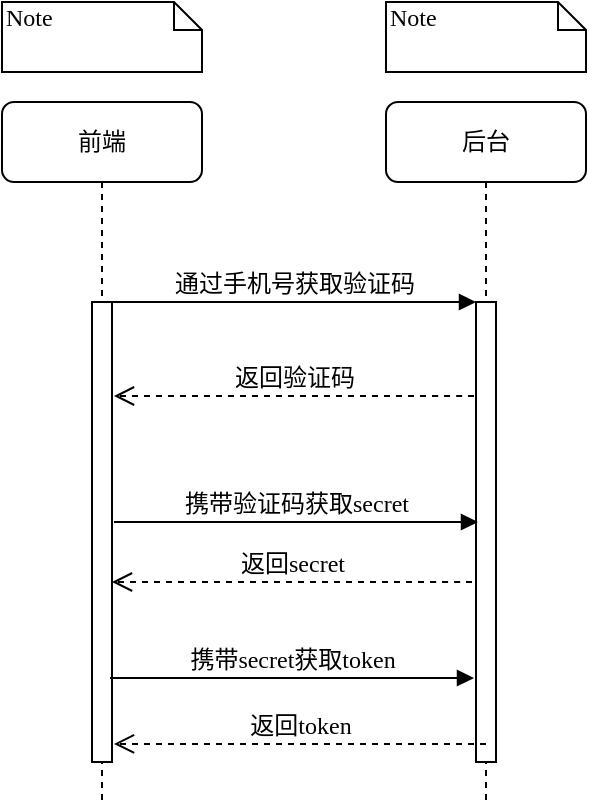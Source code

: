 <mxfile version="14.7.4" type="github">
  <diagram name="Page-1" id="13e1069c-82ec-6db2-03f1-153e76fe0fe0">
    <mxGraphModel dx="1133" dy="811" grid="1" gridSize="10" guides="1" tooltips="1" connect="1" arrows="1" fold="1" page="1" pageScale="1" pageWidth="1100" pageHeight="850" background="none" math="0" shadow="0">
      <root>
        <mxCell id="0" />
        <mxCell id="1" parent="0" />
        <mxCell id="7baba1c4bc27f4b0-2" value="后台" style="shape=umlLifeline;perimeter=lifelinePerimeter;whiteSpace=wrap;html=1;container=1;collapsible=0;recursiveResize=0;outlineConnect=0;rounded=1;shadow=0;comic=0;labelBackgroundColor=none;strokeWidth=1;fontFamily=Verdana;fontSize=12;align=center;" parent="1" vertex="1">
          <mxGeometry x="262" y="80" width="100" height="350" as="geometry" />
        </mxCell>
        <mxCell id="7baba1c4bc27f4b0-10" value="" style="html=1;points=[];perimeter=orthogonalPerimeter;rounded=0;shadow=0;comic=0;labelBackgroundColor=none;strokeWidth=1;fontFamily=Verdana;fontSize=12;align=center;" parent="7baba1c4bc27f4b0-2" vertex="1">
          <mxGeometry x="45" y="100" width="10" height="230" as="geometry" />
        </mxCell>
        <mxCell id="7baba1c4bc27f4b0-8" value="前端" style="shape=umlLifeline;perimeter=lifelinePerimeter;whiteSpace=wrap;html=1;container=1;collapsible=0;recursiveResize=0;outlineConnect=0;rounded=1;shadow=0;comic=0;labelBackgroundColor=none;strokeWidth=1;fontFamily=Verdana;fontSize=12;align=center;" parent="1" vertex="1">
          <mxGeometry x="70" y="80" width="100" height="350" as="geometry" />
        </mxCell>
        <mxCell id="7baba1c4bc27f4b0-9" value="" style="html=1;points=[];perimeter=orthogonalPerimeter;rounded=0;shadow=0;comic=0;labelBackgroundColor=none;strokeWidth=1;fontFamily=Verdana;fontSize=12;align=center;" parent="7baba1c4bc27f4b0-8" vertex="1">
          <mxGeometry x="45" y="100" width="10" height="230" as="geometry" />
        </mxCell>
        <mxCell id="7baba1c4bc27f4b0-21" value="返回验证码" style="html=1;verticalAlign=bottom;endArrow=open;dashed=1;endSize=8;labelBackgroundColor=none;fontFamily=Verdana;fontSize=12;edgeStyle=elbowEdgeStyle;elbow=vertical;" parent="1" edge="1">
          <mxGeometry relative="1" as="geometry">
            <mxPoint x="126" y="227" as="targetPoint" />
            <Array as="points">
              <mxPoint x="296" y="227" />
              <mxPoint x="710" y="237" />
              <mxPoint x="740" y="237" />
            </Array>
            <mxPoint x="306" y="227" as="sourcePoint" />
          </mxGeometry>
        </mxCell>
        <mxCell id="7baba1c4bc27f4b0-11" value="通过手机号获取验证码" style="html=1;verticalAlign=bottom;endArrow=block;entryX=0;entryY=0;labelBackgroundColor=none;fontFamily=Verdana;fontSize=12;edgeStyle=elbowEdgeStyle;elbow=vertical;" parent="1" source="7baba1c4bc27f4b0-9" target="7baba1c4bc27f4b0-10" edge="1">
          <mxGeometry relative="1" as="geometry">
            <mxPoint x="220" y="190" as="sourcePoint" />
          </mxGeometry>
        </mxCell>
        <mxCell id="7baba1c4bc27f4b0-40" value="Note" style="shape=note;whiteSpace=wrap;html=1;size=14;verticalAlign=top;align=left;spacingTop=-6;rounded=0;shadow=0;comic=0;labelBackgroundColor=none;strokeWidth=1;fontFamily=Verdana;fontSize=12" parent="1" vertex="1">
          <mxGeometry x="70" y="30" width="100" height="35" as="geometry" />
        </mxCell>
        <mxCell id="7baba1c4bc27f4b0-41" value="Note" style="shape=note;whiteSpace=wrap;html=1;size=14;verticalAlign=top;align=left;spacingTop=-6;rounded=0;shadow=0;comic=0;labelBackgroundColor=none;strokeWidth=1;fontFamily=Verdana;fontSize=12" parent="1" vertex="1">
          <mxGeometry x="262" y="30" width="100" height="35" as="geometry" />
        </mxCell>
        <mxCell id="KRUJ01qj79NDGV3v-skp-1" value="携带验证码获取secret" style="html=1;verticalAlign=bottom;endArrow=block;entryX=0;entryY=0;labelBackgroundColor=none;fontFamily=Verdana;fontSize=12;edgeStyle=elbowEdgeStyle;elbow=horizontal;" edge="1" parent="1">
          <mxGeometry relative="1" as="geometry">
            <mxPoint x="126" y="290" as="sourcePoint" />
            <mxPoint x="308" y="290" as="targetPoint" />
          </mxGeometry>
        </mxCell>
        <mxCell id="KRUJ01qj79NDGV3v-skp-3" value="返回secret" style="html=1;verticalAlign=bottom;endArrow=open;dashed=1;endSize=8;labelBackgroundColor=none;fontFamily=Verdana;fontSize=12;edgeStyle=elbowEdgeStyle;elbow=vertical;" edge="1" parent="1">
          <mxGeometry relative="1" as="geometry">
            <mxPoint x="125" y="320" as="targetPoint" />
            <Array as="points">
              <mxPoint x="295" y="320" />
              <mxPoint x="709" y="330" />
              <mxPoint x="739" y="330" />
            </Array>
            <mxPoint x="305" y="320" as="sourcePoint" />
          </mxGeometry>
        </mxCell>
        <mxCell id="KRUJ01qj79NDGV3v-skp-4" value="携带secret获取token" style="html=1;verticalAlign=bottom;endArrow=block;entryX=0;entryY=0;labelBackgroundColor=none;fontFamily=Verdana;fontSize=12;edgeStyle=elbowEdgeStyle;elbow=horizontal;" edge="1" parent="1">
          <mxGeometry relative="1" as="geometry">
            <mxPoint x="124" y="368" as="sourcePoint" />
            <mxPoint x="306" y="368" as="targetPoint" />
          </mxGeometry>
        </mxCell>
        <mxCell id="KRUJ01qj79NDGV3v-skp-5" value="返回token" style="html=1;verticalAlign=bottom;endArrow=open;dashed=1;endSize=8;labelBackgroundColor=none;fontFamily=Verdana;fontSize=12;edgeStyle=elbowEdgeStyle;elbow=vertical;" edge="1" parent="1">
          <mxGeometry relative="1" as="geometry">
            <mxPoint x="126" y="400" as="targetPoint" />
            <Array as="points">
              <mxPoint x="302" y="400.96" />
              <mxPoint x="716" y="410.96" />
              <mxPoint x="746" y="410.96" />
            </Array>
            <mxPoint x="312" y="400.96" as="sourcePoint" />
          </mxGeometry>
        </mxCell>
      </root>
    </mxGraphModel>
  </diagram>
</mxfile>
